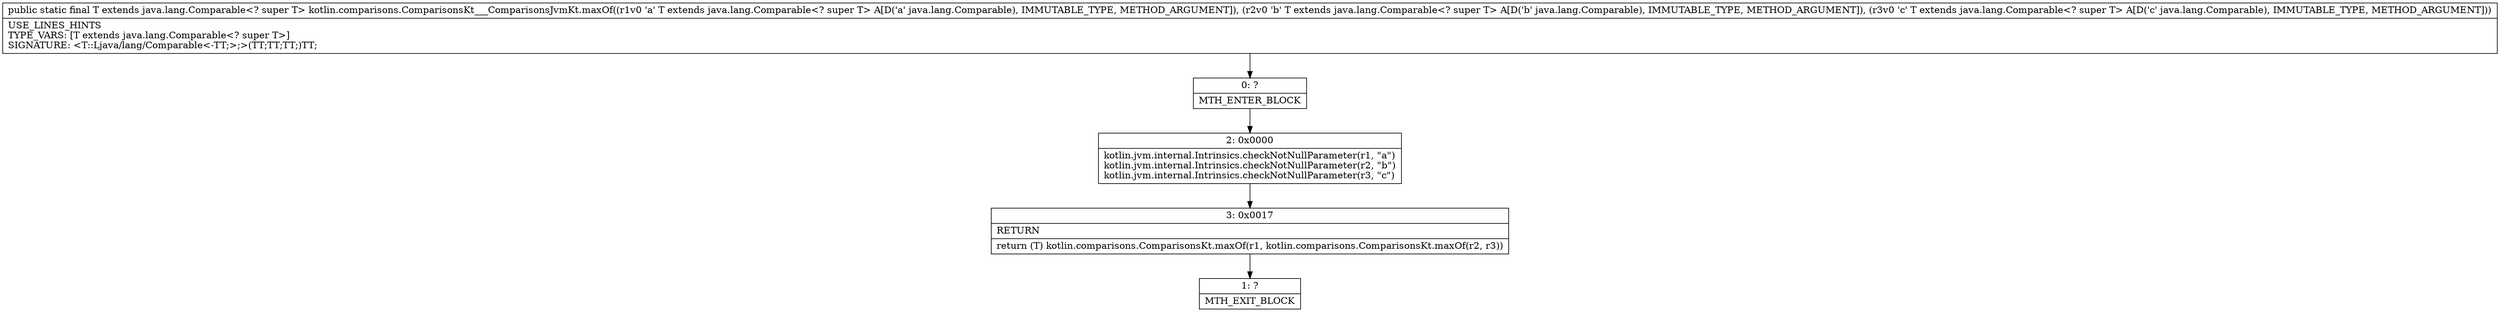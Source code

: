 digraph "CFG forkotlin.comparisons.ComparisonsKt___ComparisonsJvmKt.maxOf(Ljava\/lang\/Comparable;Ljava\/lang\/Comparable;Ljava\/lang\/Comparable;)Ljava\/lang\/Comparable;" {
Node_0 [shape=record,label="{0\:\ ?|MTH_ENTER_BLOCK\l}"];
Node_2 [shape=record,label="{2\:\ 0x0000|kotlin.jvm.internal.Intrinsics.checkNotNullParameter(r1, \"a\")\lkotlin.jvm.internal.Intrinsics.checkNotNullParameter(r2, \"b\")\lkotlin.jvm.internal.Intrinsics.checkNotNullParameter(r3, \"c\")\l}"];
Node_3 [shape=record,label="{3\:\ 0x0017|RETURN\l|return (T) kotlin.comparisons.ComparisonsKt.maxOf(r1, kotlin.comparisons.ComparisonsKt.maxOf(r2, r3))\l}"];
Node_1 [shape=record,label="{1\:\ ?|MTH_EXIT_BLOCK\l}"];
MethodNode[shape=record,label="{public static final T extends java.lang.Comparable\<? super T\> kotlin.comparisons.ComparisonsKt___ComparisonsJvmKt.maxOf((r1v0 'a' T extends java.lang.Comparable\<? super T\> A[D('a' java.lang.Comparable), IMMUTABLE_TYPE, METHOD_ARGUMENT]), (r2v0 'b' T extends java.lang.Comparable\<? super T\> A[D('b' java.lang.Comparable), IMMUTABLE_TYPE, METHOD_ARGUMENT]), (r3v0 'c' T extends java.lang.Comparable\<? super T\> A[D('c' java.lang.Comparable), IMMUTABLE_TYPE, METHOD_ARGUMENT]))  | USE_LINES_HINTS\lTYPE_VARS: [T extends java.lang.Comparable\<? super T\>]\lSIGNATURE: \<T::Ljava\/lang\/Comparable\<\-TT;\>;\>(TT;TT;TT;)TT;\l}"];
MethodNode -> Node_0;Node_0 -> Node_2;
Node_2 -> Node_3;
Node_3 -> Node_1;
}

